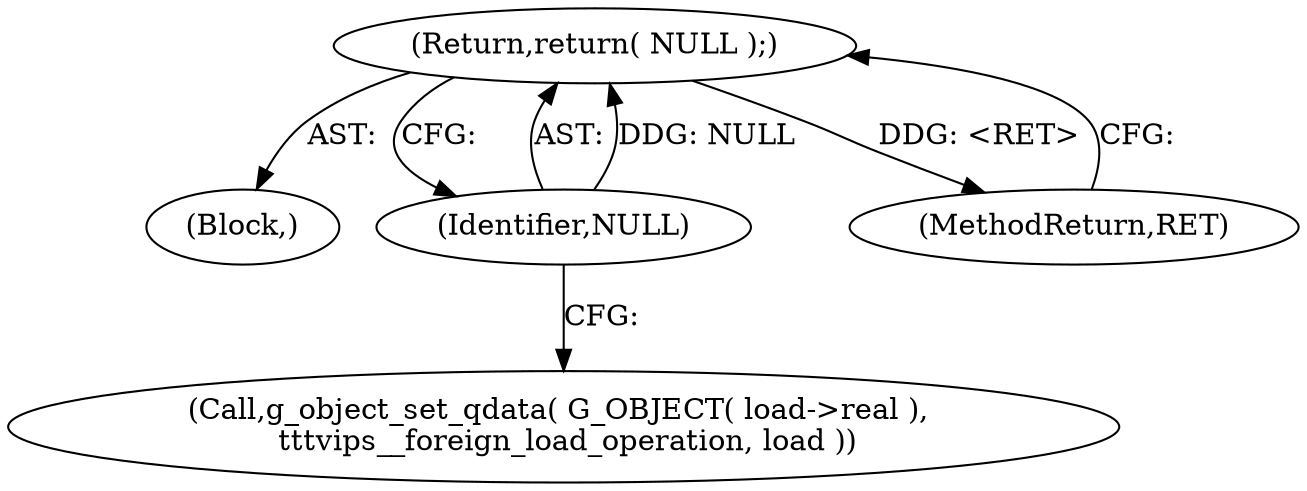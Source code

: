 digraph "1_libvips_20d840e6da15c1574b3ed998bc92f91d1e36c2a5@del" {
"1000150" [label="(Return,return( NULL );)"];
"1000151" [label="(Identifier,NULL)"];
"1000143" [label="(Call,g_object_set_qdata( G_OBJECT( load->real ), \n \t\t\tvips__foreign_load_operation, load ))"];
"1000121" [label="(Block,)"];
"1000179" [label="(MethodReturn,RET)"];
"1000150" [label="(Return,return( NULL );)"];
"1000151" [label="(Identifier,NULL)"];
"1000150" -> "1000121"  [label="AST: "];
"1000150" -> "1000151"  [label="CFG: "];
"1000151" -> "1000150"  [label="AST: "];
"1000179" -> "1000150"  [label="CFG: "];
"1000150" -> "1000179"  [label="DDG: <RET>"];
"1000151" -> "1000150"  [label="DDG: NULL"];
"1000151" -> "1000143"  [label="CFG: "];
}
